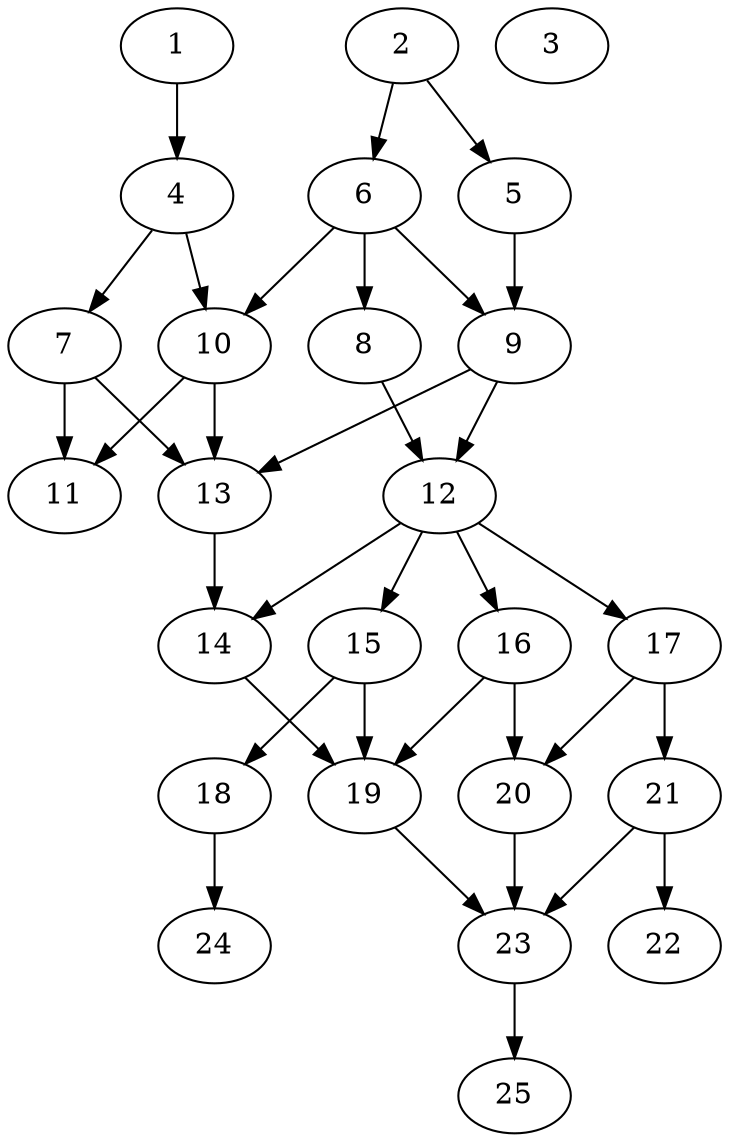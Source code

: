 // DAG automatically generated by daggen at Thu Oct  3 14:00:40 2019
// ./daggen --dot -n 25 --ccr 0.3 --fat 0.5 --regular 0.9 --density 0.6 --mindata 5242880 --maxdata 52428800 
digraph G {
  1 [size="86514347", alpha="0.10", expect_size="25954304"] 
  1 -> 4 [size ="25954304"]
  2 [size="96508587", alpha="0.17", expect_size="28952576"] 
  2 -> 5 [size ="28952576"]
  2 -> 6 [size ="28952576"]
  3 [size="79336107", alpha="0.05", expect_size="23800832"] 
  4 [size="113029120", alpha="0.15", expect_size="33908736"] 
  4 -> 7 [size ="33908736"]
  4 -> 10 [size ="33908736"]
  5 [size="151360853", alpha="0.05", expect_size="45408256"] 
  5 -> 9 [size ="45408256"]
  6 [size="58705920", alpha="0.17", expect_size="17611776"] 
  6 -> 8 [size ="17611776"]
  6 -> 9 [size ="17611776"]
  6 -> 10 [size ="17611776"]
  7 [size="150022827", alpha="0.08", expect_size="45006848"] 
  7 -> 11 [size ="45006848"]
  7 -> 13 [size ="45006848"]
  8 [size="162133333", alpha="0.09", expect_size="48640000"] 
  8 -> 12 [size ="48640000"]
  9 [size="54121813", alpha="0.19", expect_size="16236544"] 
  9 -> 12 [size ="16236544"]
  9 -> 13 [size ="16236544"]
  10 [size="29293227", alpha="0.03", expect_size="8787968"] 
  10 -> 11 [size ="8787968"]
  10 -> 13 [size ="8787968"]
  11 [size="68232533", alpha="0.17", expect_size="20469760"] 
  12 [size="150609920", alpha="0.11", expect_size="45182976"] 
  12 -> 14 [size ="45182976"]
  12 -> 15 [size ="45182976"]
  12 -> 16 [size ="45182976"]
  12 -> 17 [size ="45182976"]
  13 [size="125102080", alpha="0.16", expect_size="37530624"] 
  13 -> 14 [size ="37530624"]
  14 [size="162740907", alpha="0.19", expect_size="48822272"] 
  14 -> 19 [size ="48822272"]
  15 [size="122453333", alpha="0.10", expect_size="36736000"] 
  15 -> 18 [size ="36736000"]
  15 -> 19 [size ="36736000"]
  16 [size="158614187", alpha="0.16", expect_size="47584256"] 
  16 -> 19 [size ="47584256"]
  16 -> 20 [size ="47584256"]
  17 [size="131549867", alpha="0.13", expect_size="39464960"] 
  17 -> 20 [size ="39464960"]
  17 -> 21 [size ="39464960"]
  18 [size="38833493", alpha="0.05", expect_size="11650048"] 
  18 -> 24 [size ="11650048"]
  19 [size="113158827", alpha="0.12", expect_size="33947648"] 
  19 -> 23 [size ="33947648"]
  20 [size="103287467", alpha="0.13", expect_size="30986240"] 
  20 -> 23 [size ="30986240"]
  21 [size="125873493", alpha="0.03", expect_size="37762048"] 
  21 -> 22 [size ="37762048"]
  21 -> 23 [size ="37762048"]
  22 [size="101894827", alpha="0.03", expect_size="30568448"] 
  23 [size="32829440", alpha="0.11", expect_size="9848832"] 
  23 -> 25 [size ="9848832"]
  24 [size="159849813", alpha="0.11", expect_size="47954944"] 
  25 [size="148988587", alpha="0.09", expect_size="44696576"] 
}
